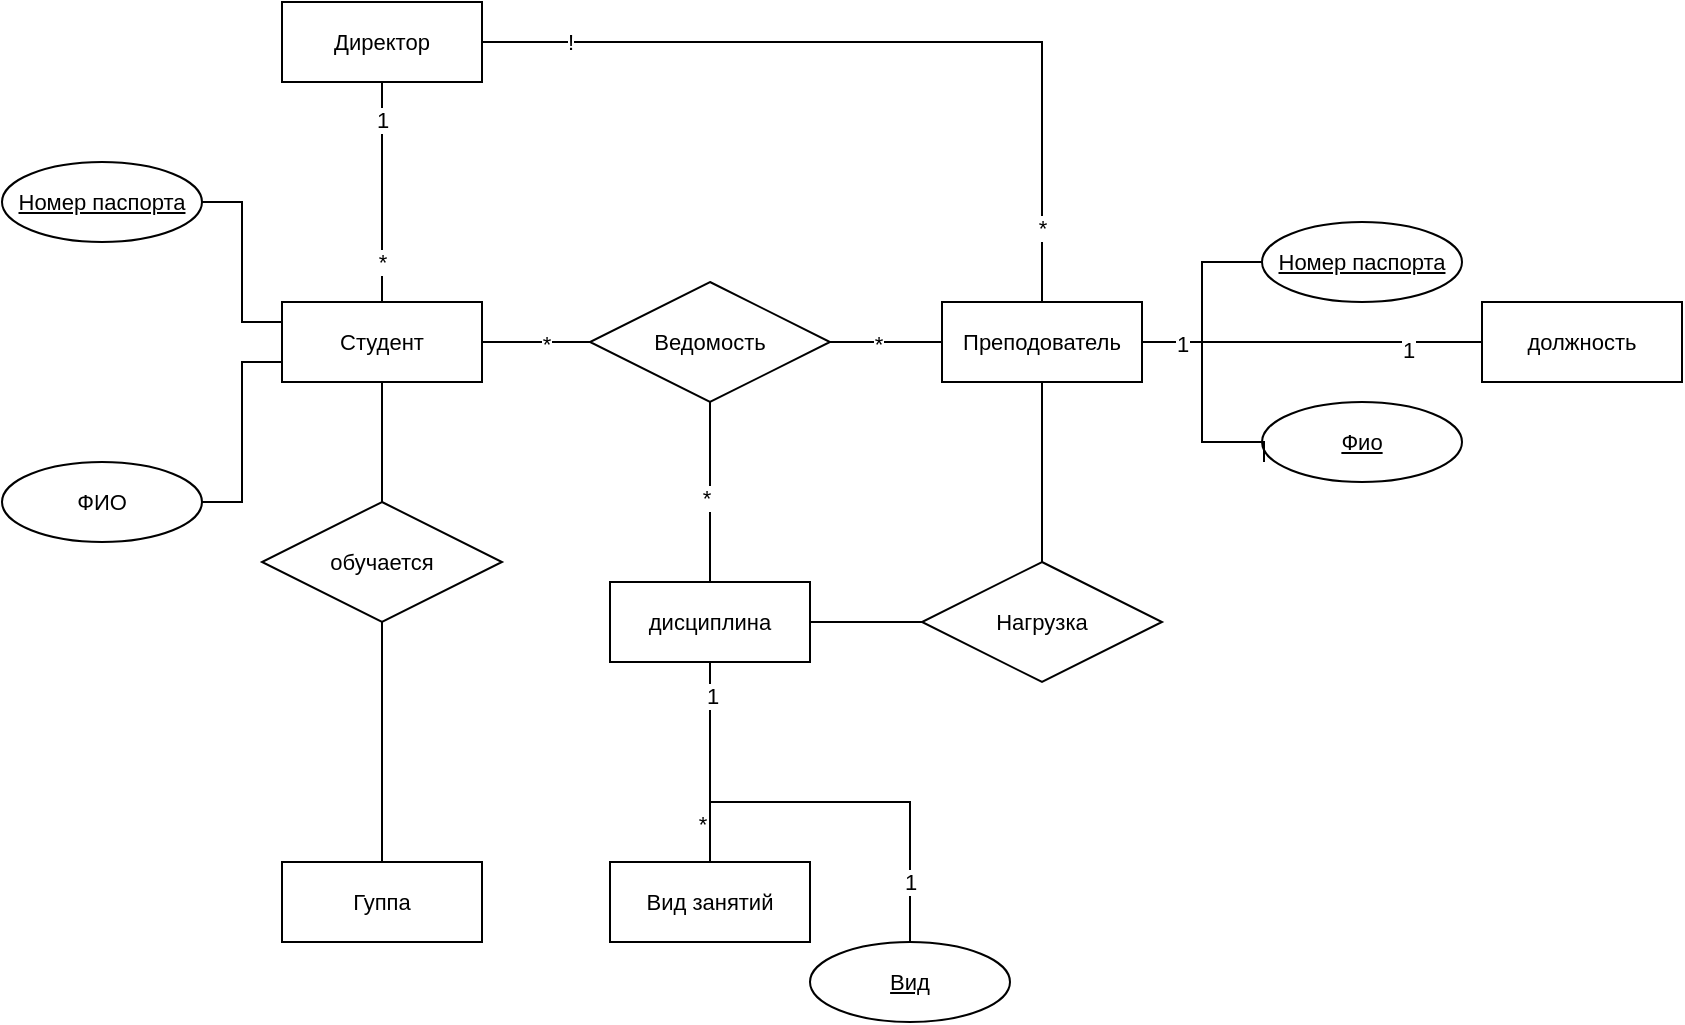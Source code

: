 <mxfile version="24.7.10">
  <diagram id="C5RBs43oDa-KdzZeNtuy" name="Page-1">
    <mxGraphModel dx="836" dy="1119" grid="1" gridSize="10" guides="1" tooltips="1" connect="1" arrows="1" fold="1" page="1" pageScale="1" pageWidth="827" pageHeight="1169" math="0" shadow="0">
      <root>
        <mxCell id="WIyWlLk6GJQsqaUBKTNV-0" />
        <mxCell id="WIyWlLk6GJQsqaUBKTNV-1" parent="WIyWlLk6GJQsqaUBKTNV-0" />
        <mxCell id="tNZ0uU2xHpFm6ViZlKVk-24" style="edgeStyle=orthogonalEdgeStyle;shape=connector;rounded=0;orthogonalLoop=1;jettySize=auto;html=1;entryX=0;entryY=0.75;entryDx=0;entryDy=0;strokeColor=default;align=center;verticalAlign=middle;fontFamily=Helvetica;fontSize=11;fontColor=default;labelBackgroundColor=default;endArrow=none;endFill=0;" edge="1" parent="WIyWlLk6GJQsqaUBKTNV-1" source="tNZ0uU2xHpFm6ViZlKVk-16" target="tNZ0uU2xHpFm6ViZlKVk-18">
          <mxGeometry relative="1" as="geometry" />
        </mxCell>
        <mxCell id="tNZ0uU2xHpFm6ViZlKVk-16" value="ФИО" style="ellipse;whiteSpace=wrap;html=1;align=center;fontFamily=Helvetica;fontSize=11;fontColor=default;labelBackgroundColor=default;" vertex="1" parent="WIyWlLk6GJQsqaUBKTNV-1">
          <mxGeometry y="270" width="100" height="40" as="geometry" />
        </mxCell>
        <mxCell id="tNZ0uU2xHpFm6ViZlKVk-23" style="edgeStyle=orthogonalEdgeStyle;shape=connector;rounded=0;orthogonalLoop=1;jettySize=auto;html=1;entryX=0;entryY=0.5;entryDx=0;entryDy=0;strokeColor=default;align=center;verticalAlign=middle;fontFamily=Helvetica;fontSize=11;fontColor=default;labelBackgroundColor=default;endArrow=none;endFill=0;" edge="1" parent="WIyWlLk6GJQsqaUBKTNV-1" source="tNZ0uU2xHpFm6ViZlKVk-17" target="tNZ0uU2xHpFm6ViZlKVk-18">
          <mxGeometry relative="1" as="geometry">
            <Array as="points">
              <mxPoint x="120" y="140" />
              <mxPoint x="120" y="200" />
              <mxPoint x="140" y="200" />
            </Array>
          </mxGeometry>
        </mxCell>
        <mxCell id="tNZ0uU2xHpFm6ViZlKVk-17" value="Номер паспорта" style="ellipse;whiteSpace=wrap;html=1;align=center;fontStyle=4;fontFamily=Helvetica;fontSize=11;fontColor=default;labelBackgroundColor=default;" vertex="1" parent="WIyWlLk6GJQsqaUBKTNV-1">
          <mxGeometry y="120" width="100" height="40" as="geometry" />
        </mxCell>
        <mxCell id="tNZ0uU2xHpFm6ViZlKVk-29" style="edgeStyle=orthogonalEdgeStyle;shape=connector;rounded=0;orthogonalLoop=1;jettySize=auto;html=1;strokeColor=default;align=center;verticalAlign=middle;fontFamily=Helvetica;fontSize=11;fontColor=default;labelBackgroundColor=default;endArrow=none;endFill=0;" edge="1" parent="WIyWlLk6GJQsqaUBKTNV-1" source="tNZ0uU2xHpFm6ViZlKVk-18" target="tNZ0uU2xHpFm6ViZlKVk-20">
          <mxGeometry relative="1" as="geometry" />
        </mxCell>
        <mxCell id="tNZ0uU2xHpFm6ViZlKVk-43" style="edgeStyle=orthogonalEdgeStyle;shape=connector;rounded=0;orthogonalLoop=1;jettySize=auto;html=1;entryX=0;entryY=0.5;entryDx=0;entryDy=0;strokeColor=default;align=center;verticalAlign=middle;fontFamily=Helvetica;fontSize=11;fontColor=default;labelBackgroundColor=default;endArrow=none;endFill=0;" edge="1" parent="WIyWlLk6GJQsqaUBKTNV-1" source="tNZ0uU2xHpFm6ViZlKVk-18" target="tNZ0uU2xHpFm6ViZlKVk-32">
          <mxGeometry relative="1" as="geometry" />
        </mxCell>
        <mxCell id="tNZ0uU2xHpFm6ViZlKVk-44" value="*" style="edgeLabel;html=1;align=center;verticalAlign=middle;resizable=0;points=[];fontFamily=Helvetica;fontSize=11;fontColor=default;labelBackgroundColor=default;" vertex="1" connectable="0" parent="tNZ0uU2xHpFm6ViZlKVk-43">
          <mxGeometry x="0.185" y="-1" relative="1" as="geometry">
            <mxPoint as="offset" />
          </mxGeometry>
        </mxCell>
        <mxCell id="tNZ0uU2xHpFm6ViZlKVk-62" value="" style="edgeStyle=orthogonalEdgeStyle;shape=connector;rounded=0;orthogonalLoop=1;jettySize=auto;html=1;strokeColor=default;align=center;verticalAlign=middle;fontFamily=Helvetica;fontSize=11;fontColor=default;labelBackgroundColor=default;endArrow=none;endFill=0;" edge="1" parent="WIyWlLk6GJQsqaUBKTNV-1" source="tNZ0uU2xHpFm6ViZlKVk-18" target="tNZ0uU2xHpFm6ViZlKVk-50">
          <mxGeometry relative="1" as="geometry" />
        </mxCell>
        <mxCell id="tNZ0uU2xHpFm6ViZlKVk-18" value="Студент" style="whiteSpace=wrap;html=1;align=center;fontFamily=Helvetica;fontSize=11;fontColor=default;labelBackgroundColor=default;" vertex="1" parent="WIyWlLk6GJQsqaUBKTNV-1">
          <mxGeometry x="140" y="190" width="100" height="40" as="geometry" />
        </mxCell>
        <mxCell id="tNZ0uU2xHpFm6ViZlKVk-61" style="edgeStyle=orthogonalEdgeStyle;shape=connector;rounded=0;orthogonalLoop=1;jettySize=auto;html=1;entryX=0.5;entryY=0;entryDx=0;entryDy=0;strokeColor=default;align=center;verticalAlign=middle;fontFamily=Helvetica;fontSize=11;fontColor=default;labelBackgroundColor=default;endArrow=none;endFill=0;" edge="1" parent="WIyWlLk6GJQsqaUBKTNV-1" source="tNZ0uU2xHpFm6ViZlKVk-19" target="tNZ0uU2xHpFm6ViZlKVk-59">
          <mxGeometry relative="1" as="geometry" />
        </mxCell>
        <mxCell id="tNZ0uU2xHpFm6ViZlKVk-72" style="edgeStyle=orthogonalEdgeStyle;shape=connector;rounded=0;orthogonalLoop=1;jettySize=auto;html=1;entryX=0;entryY=0.5;entryDx=0;entryDy=0;strokeColor=default;align=center;verticalAlign=middle;fontFamily=Helvetica;fontSize=11;fontColor=default;labelBackgroundColor=default;endArrow=none;endFill=0;" edge="1" parent="WIyWlLk6GJQsqaUBKTNV-1" source="tNZ0uU2xHpFm6ViZlKVk-19" target="tNZ0uU2xHpFm6ViZlKVk-30">
          <mxGeometry relative="1" as="geometry" />
        </mxCell>
        <mxCell id="tNZ0uU2xHpFm6ViZlKVk-74" style="edgeStyle=orthogonalEdgeStyle;shape=connector;rounded=0;orthogonalLoop=1;jettySize=auto;html=1;strokeColor=default;align=center;verticalAlign=middle;fontFamily=Helvetica;fontSize=11;fontColor=default;labelBackgroundColor=default;endArrow=none;endFill=0;" edge="1" parent="WIyWlLk6GJQsqaUBKTNV-1" source="tNZ0uU2xHpFm6ViZlKVk-19" target="tNZ0uU2xHpFm6ViZlKVk-70">
          <mxGeometry relative="1" as="geometry" />
        </mxCell>
        <mxCell id="tNZ0uU2xHpFm6ViZlKVk-75" value="1" style="edgeLabel;html=1;align=center;verticalAlign=middle;resizable=0;points=[];fontFamily=Helvetica;fontSize=11;fontColor=default;labelBackgroundColor=default;" vertex="1" connectable="0" parent="tNZ0uU2xHpFm6ViZlKVk-74">
          <mxGeometry x="0.565" y="-4" relative="1" as="geometry">
            <mxPoint as="offset" />
          </mxGeometry>
        </mxCell>
        <mxCell id="tNZ0uU2xHpFm6ViZlKVk-19" value="Преподователь" style="whiteSpace=wrap;html=1;align=center;fontFamily=Helvetica;fontSize=11;fontColor=default;labelBackgroundColor=default;" vertex="1" parent="WIyWlLk6GJQsqaUBKTNV-1">
          <mxGeometry x="470" y="190" width="100" height="40" as="geometry" />
        </mxCell>
        <mxCell id="tNZ0uU2xHpFm6ViZlKVk-28" style="edgeStyle=orthogonalEdgeStyle;shape=connector;rounded=0;orthogonalLoop=1;jettySize=auto;html=1;strokeColor=default;align=center;verticalAlign=middle;fontFamily=Helvetica;fontSize=11;fontColor=default;labelBackgroundColor=default;endArrow=none;endFill=0;" edge="1" parent="WIyWlLk6GJQsqaUBKTNV-1" source="tNZ0uU2xHpFm6ViZlKVk-20" target="tNZ0uU2xHpFm6ViZlKVk-27">
          <mxGeometry relative="1" as="geometry" />
        </mxCell>
        <mxCell id="tNZ0uU2xHpFm6ViZlKVk-20" value="обучается" style="shape=rhombus;perimeter=rhombusPerimeter;whiteSpace=wrap;html=1;align=center;fontFamily=Helvetica;fontSize=11;fontColor=default;labelBackgroundColor=default;" vertex="1" parent="WIyWlLk6GJQsqaUBKTNV-1">
          <mxGeometry x="130" y="290" width="120" height="60" as="geometry" />
        </mxCell>
        <mxCell id="tNZ0uU2xHpFm6ViZlKVk-27" value="Гуппа" style="whiteSpace=wrap;html=1;align=center;fontFamily=Helvetica;fontSize=11;fontColor=default;labelBackgroundColor=default;" vertex="1" parent="WIyWlLk6GJQsqaUBKTNV-1">
          <mxGeometry x="140" y="470" width="100" height="40" as="geometry" />
        </mxCell>
        <mxCell id="tNZ0uU2xHpFm6ViZlKVk-30" value="Номер паспорта" style="ellipse;whiteSpace=wrap;html=1;align=center;fontStyle=4;fontFamily=Helvetica;fontSize=11;fontColor=default;labelBackgroundColor=default;" vertex="1" parent="WIyWlLk6GJQsqaUBKTNV-1">
          <mxGeometry x="630" y="150" width="100" height="40" as="geometry" />
        </mxCell>
        <mxCell id="tNZ0uU2xHpFm6ViZlKVk-31" value="Фио" style="ellipse;whiteSpace=wrap;html=1;align=center;fontStyle=4;fontFamily=Helvetica;fontSize=11;fontColor=default;labelBackgroundColor=default;" vertex="1" parent="WIyWlLk6GJQsqaUBKTNV-1">
          <mxGeometry x="630" y="240" width="100" height="40" as="geometry" />
        </mxCell>
        <mxCell id="tNZ0uU2xHpFm6ViZlKVk-35" style="edgeStyle=orthogonalEdgeStyle;shape=connector;rounded=0;orthogonalLoop=1;jettySize=auto;html=1;entryX=0.5;entryY=0;entryDx=0;entryDy=0;strokeColor=default;align=center;verticalAlign=middle;fontFamily=Helvetica;fontSize=11;fontColor=default;labelBackgroundColor=default;endArrow=none;endFill=0;" edge="1" parent="WIyWlLk6GJQsqaUBKTNV-1" source="tNZ0uU2xHpFm6ViZlKVk-32" target="tNZ0uU2xHpFm6ViZlKVk-33">
          <mxGeometry relative="1" as="geometry" />
        </mxCell>
        <mxCell id="tNZ0uU2xHpFm6ViZlKVk-48" value="*" style="edgeLabel;html=1;align=center;verticalAlign=middle;resizable=0;points=[];fontFamily=Helvetica;fontSize=11;fontColor=default;labelBackgroundColor=default;" vertex="1" connectable="0" parent="tNZ0uU2xHpFm6ViZlKVk-35">
          <mxGeometry x="0.067" y="-2" relative="1" as="geometry">
            <mxPoint as="offset" />
          </mxGeometry>
        </mxCell>
        <mxCell id="tNZ0uU2xHpFm6ViZlKVk-36" style="edgeStyle=orthogonalEdgeStyle;shape=connector;rounded=0;orthogonalLoop=1;jettySize=auto;html=1;entryX=0;entryY=0.5;entryDx=0;entryDy=0;strokeColor=default;align=center;verticalAlign=middle;fontFamily=Helvetica;fontSize=11;fontColor=default;labelBackgroundColor=default;endArrow=none;endFill=0;" edge="1" parent="WIyWlLk6GJQsqaUBKTNV-1" source="tNZ0uU2xHpFm6ViZlKVk-32" target="tNZ0uU2xHpFm6ViZlKVk-19">
          <mxGeometry relative="1" as="geometry" />
        </mxCell>
        <mxCell id="tNZ0uU2xHpFm6ViZlKVk-40" value="*" style="edgeLabel;html=1;align=center;verticalAlign=middle;resizable=0;points=[];fontFamily=Helvetica;fontSize=11;fontColor=default;labelBackgroundColor=default;" vertex="1" connectable="0" parent="tNZ0uU2xHpFm6ViZlKVk-36">
          <mxGeometry x="-0.143" y="-1" relative="1" as="geometry">
            <mxPoint as="offset" />
          </mxGeometry>
        </mxCell>
        <mxCell id="tNZ0uU2xHpFm6ViZlKVk-32" value="Ведомость" style="shape=rhombus;perimeter=rhombusPerimeter;whiteSpace=wrap;html=1;align=center;fontFamily=Helvetica;fontSize=11;fontColor=default;labelBackgroundColor=default;" vertex="1" parent="WIyWlLk6GJQsqaUBKTNV-1">
          <mxGeometry x="294" y="180" width="120" height="60" as="geometry" />
        </mxCell>
        <mxCell id="tNZ0uU2xHpFm6ViZlKVk-60" style="edgeStyle=orthogonalEdgeStyle;shape=connector;rounded=0;orthogonalLoop=1;jettySize=auto;html=1;entryX=0;entryY=0.5;entryDx=0;entryDy=0;strokeColor=default;align=center;verticalAlign=middle;fontFamily=Helvetica;fontSize=11;fontColor=default;labelBackgroundColor=default;endArrow=none;endFill=0;" edge="1" parent="WIyWlLk6GJQsqaUBKTNV-1" source="tNZ0uU2xHpFm6ViZlKVk-33" target="tNZ0uU2xHpFm6ViZlKVk-59">
          <mxGeometry relative="1" as="geometry" />
        </mxCell>
        <mxCell id="tNZ0uU2xHpFm6ViZlKVk-77" style="edgeStyle=orthogonalEdgeStyle;shape=connector;rounded=0;orthogonalLoop=1;jettySize=auto;html=1;strokeColor=default;align=center;verticalAlign=middle;fontFamily=Helvetica;fontSize=11;fontColor=default;labelBackgroundColor=default;endArrow=none;endFill=0;" edge="1" parent="WIyWlLk6GJQsqaUBKTNV-1" source="tNZ0uU2xHpFm6ViZlKVk-33" target="tNZ0uU2xHpFm6ViZlKVk-68">
          <mxGeometry relative="1" as="geometry" />
        </mxCell>
        <mxCell id="tNZ0uU2xHpFm6ViZlKVk-80" value="*" style="edgeLabel;html=1;align=center;verticalAlign=middle;resizable=0;points=[];fontFamily=Helvetica;fontSize=11;fontColor=default;labelBackgroundColor=default;" vertex="1" connectable="0" parent="tNZ0uU2xHpFm6ViZlKVk-77">
          <mxGeometry x="0.62" y="-4" relative="1" as="geometry">
            <mxPoint as="offset" />
          </mxGeometry>
        </mxCell>
        <mxCell id="tNZ0uU2xHpFm6ViZlKVk-78" style="edgeStyle=orthogonalEdgeStyle;shape=connector;rounded=0;orthogonalLoop=1;jettySize=auto;html=1;strokeColor=default;align=center;verticalAlign=middle;fontFamily=Helvetica;fontSize=11;fontColor=default;labelBackgroundColor=default;endArrow=none;endFill=0;" edge="1" parent="WIyWlLk6GJQsqaUBKTNV-1" source="tNZ0uU2xHpFm6ViZlKVk-33" target="tNZ0uU2xHpFm6ViZlKVk-71">
          <mxGeometry relative="1" as="geometry" />
        </mxCell>
        <mxCell id="tNZ0uU2xHpFm6ViZlKVk-79" value="1" style="edgeLabel;html=1;align=center;verticalAlign=middle;resizable=0;points=[];fontFamily=Helvetica;fontSize=11;fontColor=default;labelBackgroundColor=default;" vertex="1" connectable="0" parent="tNZ0uU2xHpFm6ViZlKVk-78">
          <mxGeometry x="-0.861" y="1" relative="1" as="geometry">
            <mxPoint as="offset" />
          </mxGeometry>
        </mxCell>
        <mxCell id="tNZ0uU2xHpFm6ViZlKVk-81" value="1" style="edgeLabel;html=1;align=center;verticalAlign=middle;resizable=0;points=[];fontFamily=Helvetica;fontSize=11;fontColor=default;labelBackgroundColor=default;" vertex="1" connectable="0" parent="tNZ0uU2xHpFm6ViZlKVk-78">
          <mxGeometry x="0.746" relative="1" as="geometry">
            <mxPoint as="offset" />
          </mxGeometry>
        </mxCell>
        <mxCell id="tNZ0uU2xHpFm6ViZlKVk-33" value="дисциплина" style="whiteSpace=wrap;html=1;align=center;fontFamily=Helvetica;fontSize=11;fontColor=default;labelBackgroundColor=default;" vertex="1" parent="WIyWlLk6GJQsqaUBKTNV-1">
          <mxGeometry x="304" y="330" width="100" height="40" as="geometry" />
        </mxCell>
        <mxCell id="tNZ0uU2xHpFm6ViZlKVk-56" style="edgeStyle=orthogonalEdgeStyle;shape=connector;rounded=0;orthogonalLoop=1;jettySize=auto;html=1;entryX=0.5;entryY=0;entryDx=0;entryDy=0;strokeColor=default;align=center;verticalAlign=middle;fontFamily=Helvetica;fontSize=11;fontColor=default;labelBackgroundColor=default;endArrow=none;endFill=0;" edge="1" parent="WIyWlLk6GJQsqaUBKTNV-1" source="tNZ0uU2xHpFm6ViZlKVk-50" target="tNZ0uU2xHpFm6ViZlKVk-18">
          <mxGeometry relative="1" as="geometry" />
        </mxCell>
        <mxCell id="tNZ0uU2xHpFm6ViZlKVk-57" value="1" style="edgeLabel;html=1;align=center;verticalAlign=middle;resizable=0;points=[];fontFamily=Helvetica;fontSize=11;fontColor=default;labelBackgroundColor=default;" vertex="1" connectable="0" parent="tNZ0uU2xHpFm6ViZlKVk-56">
          <mxGeometry x="-0.654" relative="1" as="geometry">
            <mxPoint as="offset" />
          </mxGeometry>
        </mxCell>
        <mxCell id="tNZ0uU2xHpFm6ViZlKVk-64" value="*" style="edgeLabel;html=1;align=center;verticalAlign=middle;resizable=0;points=[];fontFamily=Helvetica;fontSize=11;fontColor=default;labelBackgroundColor=default;" vertex="1" connectable="0" parent="tNZ0uU2xHpFm6ViZlKVk-56">
          <mxGeometry x="0.624" relative="1" as="geometry">
            <mxPoint as="offset" />
          </mxGeometry>
        </mxCell>
        <mxCell id="tNZ0uU2xHpFm6ViZlKVk-65" style="edgeStyle=orthogonalEdgeStyle;shape=connector;rounded=0;orthogonalLoop=1;jettySize=auto;html=1;entryX=0.5;entryY=0;entryDx=0;entryDy=0;strokeColor=default;align=center;verticalAlign=middle;fontFamily=Helvetica;fontSize=11;fontColor=default;labelBackgroundColor=default;endArrow=none;endFill=0;" edge="1" parent="WIyWlLk6GJQsqaUBKTNV-1" source="tNZ0uU2xHpFm6ViZlKVk-50" target="tNZ0uU2xHpFm6ViZlKVk-19">
          <mxGeometry relative="1" as="geometry" />
        </mxCell>
        <mxCell id="tNZ0uU2xHpFm6ViZlKVk-66" value="*" style="edgeLabel;html=1;align=center;verticalAlign=middle;resizable=0;points=[];fontFamily=Helvetica;fontSize=11;fontColor=default;labelBackgroundColor=default;" vertex="1" connectable="0" parent="tNZ0uU2xHpFm6ViZlKVk-65">
          <mxGeometry x="0.817" relative="1" as="geometry">
            <mxPoint as="offset" />
          </mxGeometry>
        </mxCell>
        <mxCell id="tNZ0uU2xHpFm6ViZlKVk-67" value="!" style="edgeLabel;html=1;align=center;verticalAlign=middle;resizable=0;points=[];fontFamily=Helvetica;fontSize=11;fontColor=default;labelBackgroundColor=default;" vertex="1" connectable="0" parent="tNZ0uU2xHpFm6ViZlKVk-65">
          <mxGeometry x="-0.787" relative="1" as="geometry">
            <mxPoint as="offset" />
          </mxGeometry>
        </mxCell>
        <mxCell id="tNZ0uU2xHpFm6ViZlKVk-50" value="Директор" style="whiteSpace=wrap;html=1;align=center;fontFamily=Helvetica;fontSize=11;fontColor=default;labelBackgroundColor=default;" vertex="1" parent="WIyWlLk6GJQsqaUBKTNV-1">
          <mxGeometry x="140" y="40" width="100" height="40" as="geometry" />
        </mxCell>
        <mxCell id="tNZ0uU2xHpFm6ViZlKVk-59" value="Нагрузка" style="shape=rhombus;perimeter=rhombusPerimeter;whiteSpace=wrap;html=1;align=center;fontFamily=Helvetica;fontSize=11;fontColor=default;labelBackgroundColor=default;" vertex="1" parent="WIyWlLk6GJQsqaUBKTNV-1">
          <mxGeometry x="460" y="320" width="120" height="60" as="geometry" />
        </mxCell>
        <mxCell id="tNZ0uU2xHpFm6ViZlKVk-68" value="Вид занятий" style="whiteSpace=wrap;html=1;align=center;fontFamily=Helvetica;fontSize=11;fontColor=default;labelBackgroundColor=default;" vertex="1" parent="WIyWlLk6GJQsqaUBKTNV-1">
          <mxGeometry x="304" y="470" width="100" height="40" as="geometry" />
        </mxCell>
        <mxCell id="tNZ0uU2xHpFm6ViZlKVk-70" value="должность" style="whiteSpace=wrap;html=1;align=center;fontFamily=Helvetica;fontSize=11;fontColor=default;labelBackgroundColor=default;" vertex="1" parent="WIyWlLk6GJQsqaUBKTNV-1">
          <mxGeometry x="740" y="190" width="100" height="40" as="geometry" />
        </mxCell>
        <mxCell id="tNZ0uU2xHpFm6ViZlKVk-71" value="Вид" style="ellipse;whiteSpace=wrap;html=1;align=center;fontStyle=4;fontFamily=Helvetica;fontSize=11;fontColor=default;labelBackgroundColor=default;" vertex="1" parent="WIyWlLk6GJQsqaUBKTNV-1">
          <mxGeometry x="404" y="510" width="100" height="40" as="geometry" />
        </mxCell>
        <mxCell id="tNZ0uU2xHpFm6ViZlKVk-73" style="edgeStyle=orthogonalEdgeStyle;shape=connector;rounded=0;orthogonalLoop=1;jettySize=auto;html=1;entryX=0.01;entryY=0.75;entryDx=0;entryDy=0;entryPerimeter=0;strokeColor=default;align=center;verticalAlign=middle;fontFamily=Helvetica;fontSize=11;fontColor=default;labelBackgroundColor=default;endArrow=none;endFill=0;" edge="1" parent="WIyWlLk6GJQsqaUBKTNV-1" source="tNZ0uU2xHpFm6ViZlKVk-19" target="tNZ0uU2xHpFm6ViZlKVk-31">
          <mxGeometry relative="1" as="geometry">
            <Array as="points">
              <mxPoint x="600" y="210" />
              <mxPoint x="600" y="260" />
              <mxPoint x="631" y="260" />
            </Array>
          </mxGeometry>
        </mxCell>
        <mxCell id="tNZ0uU2xHpFm6ViZlKVk-76" value="1" style="edgeLabel;html=1;align=center;verticalAlign=middle;resizable=0;points=[];fontFamily=Helvetica;fontSize=11;fontColor=default;labelBackgroundColor=default;" vertex="1" connectable="0" parent="tNZ0uU2xHpFm6ViZlKVk-73">
          <mxGeometry x="-0.669" y="-1" relative="1" as="geometry">
            <mxPoint as="offset" />
          </mxGeometry>
        </mxCell>
      </root>
    </mxGraphModel>
  </diagram>
</mxfile>
